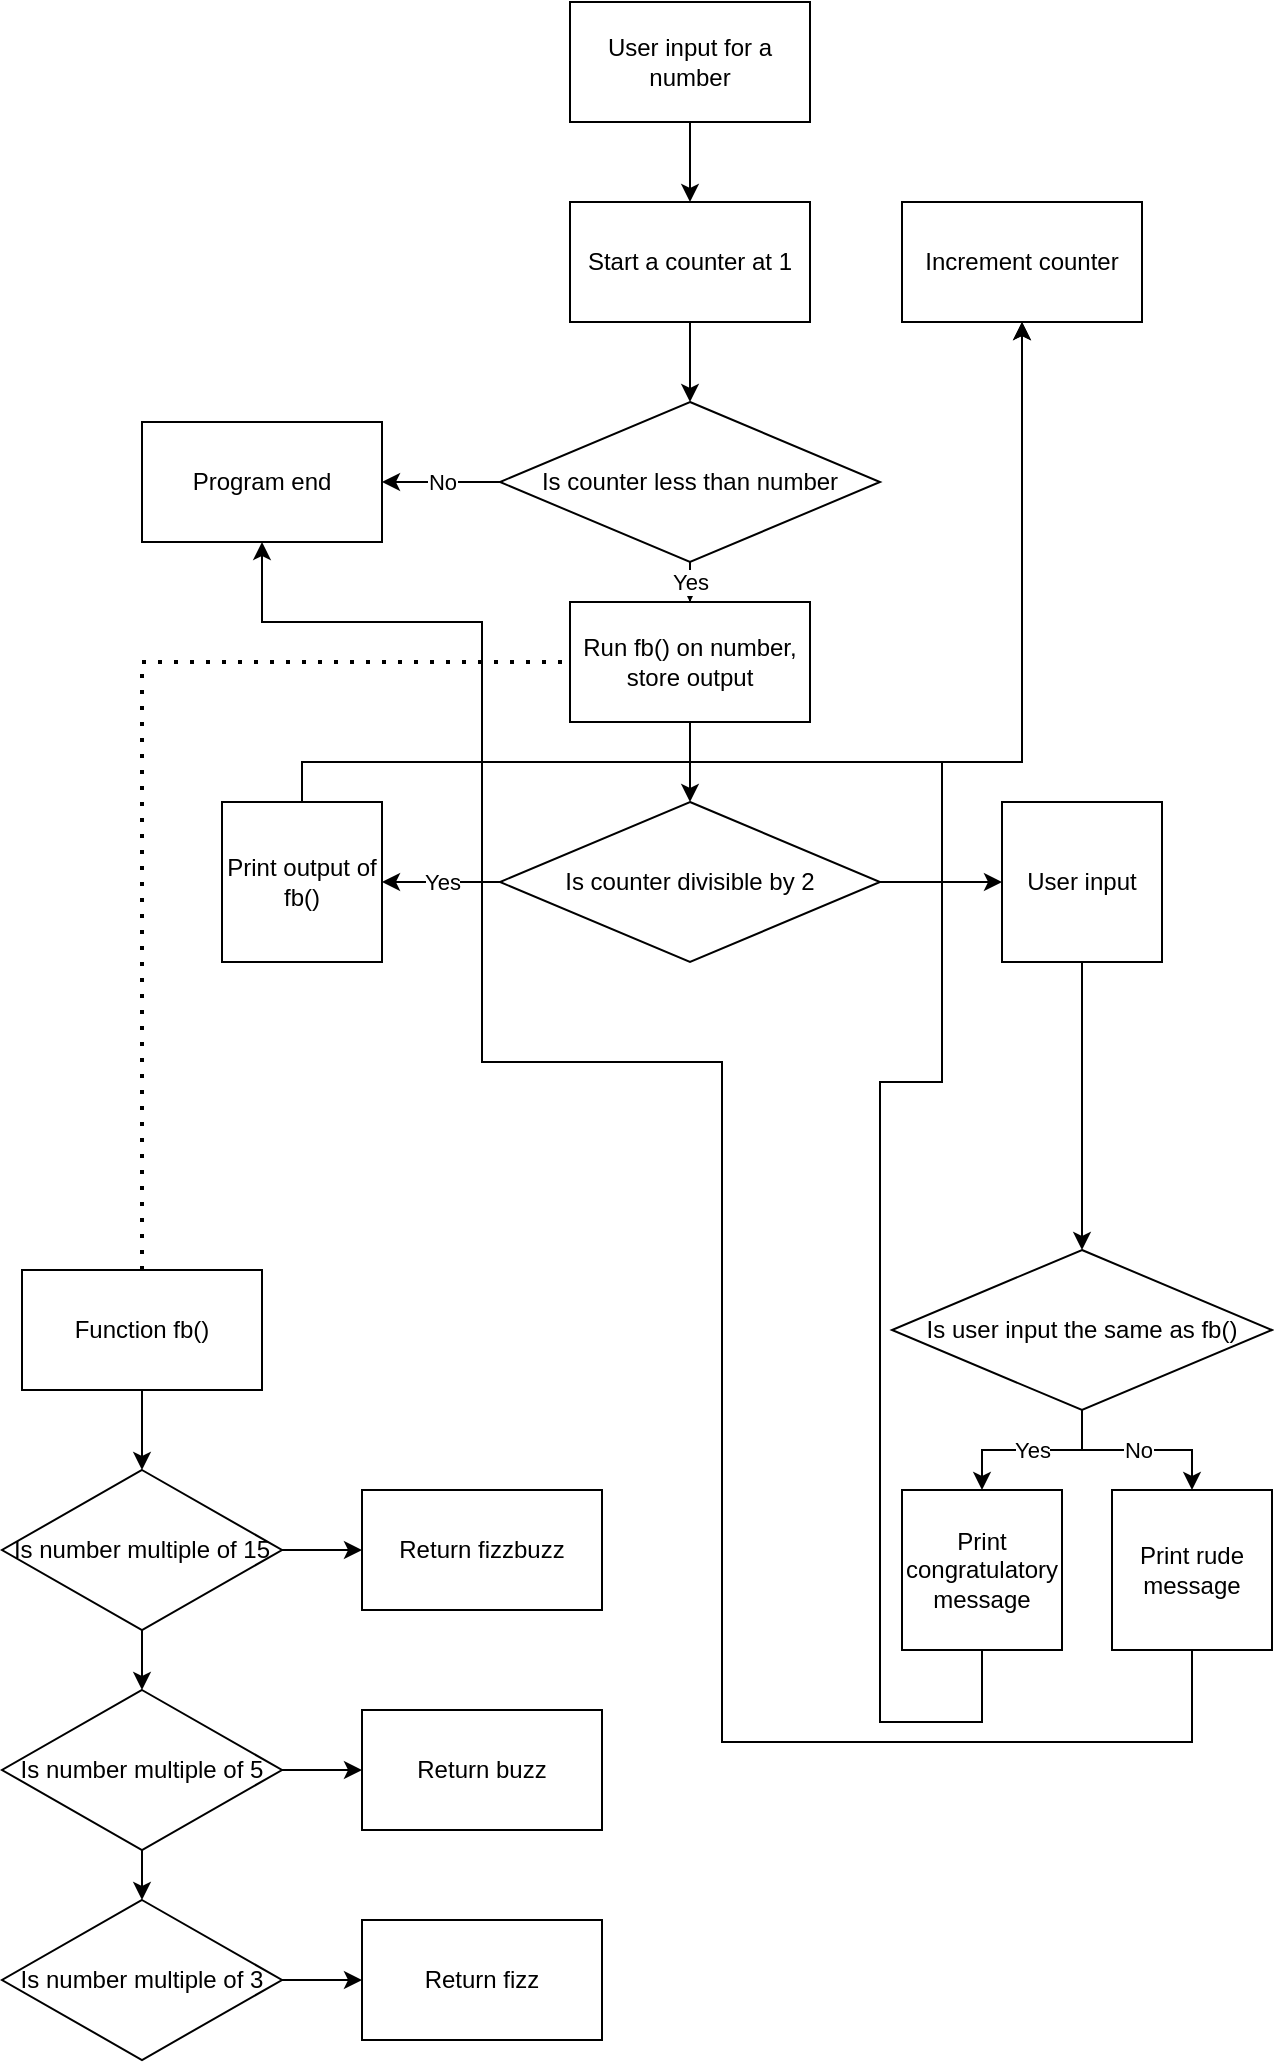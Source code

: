 <mxfile version="26.0.13">
  <diagram id="C5RBs43oDa-KdzZeNtuy" name="Page-1">
    <mxGraphModel dx="1558" dy="989" grid="1" gridSize="10" guides="1" tooltips="1" connect="1" arrows="1" fold="1" page="1" pageScale="1" pageWidth="827" pageHeight="1169" math="0" shadow="0">
      <root>
        <mxCell id="WIyWlLk6GJQsqaUBKTNV-0" />
        <mxCell id="WIyWlLk6GJQsqaUBKTNV-1" parent="WIyWlLk6GJQsqaUBKTNV-0" />
        <mxCell id="Wa81t80C9Mi1-pqYMIvj-2" style="edgeStyle=orthogonalEdgeStyle;rounded=0;orthogonalLoop=1;jettySize=auto;html=1;exitX=0.5;exitY=1;exitDx=0;exitDy=0;entryX=0.5;entryY=0;entryDx=0;entryDy=0;" parent="WIyWlLk6GJQsqaUBKTNV-1" source="Wa81t80C9Mi1-pqYMIvj-0" target="Wa81t80C9Mi1-pqYMIvj-1" edge="1">
          <mxGeometry relative="1" as="geometry" />
        </mxCell>
        <mxCell id="Wa81t80C9Mi1-pqYMIvj-0" value="User input for a number" style="rounded=0;whiteSpace=wrap;html=1;" parent="WIyWlLk6GJQsqaUBKTNV-1" vertex="1">
          <mxGeometry x="294" y="140" width="120" height="60" as="geometry" />
        </mxCell>
        <mxCell id="Wa81t80C9Mi1-pqYMIvj-5" style="edgeStyle=orthogonalEdgeStyle;rounded=0;orthogonalLoop=1;jettySize=auto;html=1;" parent="WIyWlLk6GJQsqaUBKTNV-1" source="Wa81t80C9Mi1-pqYMIvj-1" target="Wa81t80C9Mi1-pqYMIvj-4" edge="1">
          <mxGeometry relative="1" as="geometry" />
        </mxCell>
        <mxCell id="Wa81t80C9Mi1-pqYMIvj-1" value="Start a counter at 1" style="rounded=0;whiteSpace=wrap;html=1;" parent="WIyWlLk6GJQsqaUBKTNV-1" vertex="1">
          <mxGeometry x="294" y="240" width="120" height="60" as="geometry" />
        </mxCell>
        <mxCell id="Wa81t80C9Mi1-pqYMIvj-3" value="Increment counter" style="rounded=0;whiteSpace=wrap;html=1;" parent="WIyWlLk6GJQsqaUBKTNV-1" vertex="1">
          <mxGeometry x="460" y="240" width="120" height="60" as="geometry" />
        </mxCell>
        <mxCell id="etCQB0MDVgNDhWtDbAoa-2" value="No" style="edgeStyle=orthogonalEdgeStyle;rounded=0;orthogonalLoop=1;jettySize=auto;html=1;" edge="1" parent="WIyWlLk6GJQsqaUBKTNV-1" source="Wa81t80C9Mi1-pqYMIvj-4" target="etCQB0MDVgNDhWtDbAoa-1">
          <mxGeometry relative="1" as="geometry" />
        </mxCell>
        <mxCell id="etCQB0MDVgNDhWtDbAoa-3" value="Yes" style="edgeStyle=orthogonalEdgeStyle;rounded=0;orthogonalLoop=1;jettySize=auto;html=1;exitX=0.5;exitY=1;exitDx=0;exitDy=0;" edge="1" parent="WIyWlLk6GJQsqaUBKTNV-1" source="Wa81t80C9Mi1-pqYMIvj-4" target="etCQB0MDVgNDhWtDbAoa-0">
          <mxGeometry relative="1" as="geometry" />
        </mxCell>
        <mxCell id="Wa81t80C9Mi1-pqYMIvj-4" value="Is counter less than number" style="rhombus;whiteSpace=wrap;html=1;" parent="WIyWlLk6GJQsqaUBKTNV-1" vertex="1">
          <mxGeometry x="259" y="340" width="190" height="80" as="geometry" />
        </mxCell>
        <mxCell id="Wa81t80C9Mi1-pqYMIvj-13" value="" style="edgeStyle=orthogonalEdgeStyle;rounded=0;orthogonalLoop=1;jettySize=auto;html=1;" parent="WIyWlLk6GJQsqaUBKTNV-1" source="Wa81t80C9Mi1-pqYMIvj-6" target="Wa81t80C9Mi1-pqYMIvj-10" edge="1">
          <mxGeometry relative="1" as="geometry" />
        </mxCell>
        <mxCell id="Wa81t80C9Mi1-pqYMIvj-17" value="" style="edgeStyle=orthogonalEdgeStyle;rounded=0;orthogonalLoop=1;jettySize=auto;html=1;" parent="WIyWlLk6GJQsqaUBKTNV-1" source="Wa81t80C9Mi1-pqYMIvj-6" target="Wa81t80C9Mi1-pqYMIvj-7" edge="1">
          <mxGeometry relative="1" as="geometry" />
        </mxCell>
        <mxCell id="Wa81t80C9Mi1-pqYMIvj-6" value="Is number multiple of 15" style="rhombus;whiteSpace=wrap;html=1;" parent="WIyWlLk6GJQsqaUBKTNV-1" vertex="1">
          <mxGeometry x="10" y="874" width="140" height="80" as="geometry" />
        </mxCell>
        <mxCell id="Wa81t80C9Mi1-pqYMIvj-14" value="" style="edgeStyle=orthogonalEdgeStyle;rounded=0;orthogonalLoop=1;jettySize=auto;html=1;" parent="WIyWlLk6GJQsqaUBKTNV-1" source="Wa81t80C9Mi1-pqYMIvj-7" target="Wa81t80C9Mi1-pqYMIvj-11" edge="1">
          <mxGeometry relative="1" as="geometry" />
        </mxCell>
        <mxCell id="Wa81t80C9Mi1-pqYMIvj-16" value="" style="edgeStyle=orthogonalEdgeStyle;rounded=0;orthogonalLoop=1;jettySize=auto;html=1;" parent="WIyWlLk6GJQsqaUBKTNV-1" source="Wa81t80C9Mi1-pqYMIvj-7" target="Wa81t80C9Mi1-pqYMIvj-8" edge="1">
          <mxGeometry relative="1" as="geometry" />
        </mxCell>
        <mxCell id="Wa81t80C9Mi1-pqYMIvj-7" value="Is number multiple of 5" style="rhombus;whiteSpace=wrap;html=1;" parent="WIyWlLk6GJQsqaUBKTNV-1" vertex="1">
          <mxGeometry x="10" y="984" width="140" height="80" as="geometry" />
        </mxCell>
        <mxCell id="Wa81t80C9Mi1-pqYMIvj-15" value="" style="edgeStyle=orthogonalEdgeStyle;rounded=0;orthogonalLoop=1;jettySize=auto;html=1;" parent="WIyWlLk6GJQsqaUBKTNV-1" source="Wa81t80C9Mi1-pqYMIvj-8" target="Wa81t80C9Mi1-pqYMIvj-12" edge="1">
          <mxGeometry relative="1" as="geometry" />
        </mxCell>
        <mxCell id="Wa81t80C9Mi1-pqYMIvj-8" value="Is number multiple of 3" style="rhombus;whiteSpace=wrap;html=1;" parent="WIyWlLk6GJQsqaUBKTNV-1" vertex="1">
          <mxGeometry x="10" y="1089" width="140" height="80" as="geometry" />
        </mxCell>
        <mxCell id="Wa81t80C9Mi1-pqYMIvj-10" value="&lt;div&gt;Return fizzbuzz&lt;/div&gt;" style="rounded=0;whiteSpace=wrap;html=1;" parent="WIyWlLk6GJQsqaUBKTNV-1" vertex="1">
          <mxGeometry x="190" y="884" width="120" height="60" as="geometry" />
        </mxCell>
        <mxCell id="Wa81t80C9Mi1-pqYMIvj-11" value="Return buzz" style="rounded=0;whiteSpace=wrap;html=1;" parent="WIyWlLk6GJQsqaUBKTNV-1" vertex="1">
          <mxGeometry x="190" y="994" width="120" height="60" as="geometry" />
        </mxCell>
        <mxCell id="Wa81t80C9Mi1-pqYMIvj-12" value="Return fizz" style="rounded=0;whiteSpace=wrap;html=1;" parent="WIyWlLk6GJQsqaUBKTNV-1" vertex="1">
          <mxGeometry x="190" y="1099" width="120" height="60" as="geometry" />
        </mxCell>
        <mxCell id="Wa81t80C9Mi1-pqYMIvj-19" style="edgeStyle=orthogonalEdgeStyle;rounded=0;orthogonalLoop=1;jettySize=auto;html=1;entryX=0.5;entryY=0;entryDx=0;entryDy=0;" parent="WIyWlLk6GJQsqaUBKTNV-1" source="Wa81t80C9Mi1-pqYMIvj-18" target="Wa81t80C9Mi1-pqYMIvj-6" edge="1">
          <mxGeometry relative="1" as="geometry" />
        </mxCell>
        <mxCell id="Wa81t80C9Mi1-pqYMIvj-18" value="Function fb()" style="rounded=0;whiteSpace=wrap;html=1;" parent="WIyWlLk6GJQsqaUBKTNV-1" vertex="1">
          <mxGeometry x="20" y="774" width="120" height="60" as="geometry" />
        </mxCell>
        <mxCell id="etCQB0MDVgNDhWtDbAoa-6" style="edgeStyle=orthogonalEdgeStyle;rounded=0;orthogonalLoop=1;jettySize=auto;html=1;" edge="1" parent="WIyWlLk6GJQsqaUBKTNV-1" source="etCQB0MDVgNDhWtDbAoa-0" target="etCQB0MDVgNDhWtDbAoa-5">
          <mxGeometry relative="1" as="geometry" />
        </mxCell>
        <mxCell id="etCQB0MDVgNDhWtDbAoa-0" value="Run fb() on number, store output" style="rounded=0;whiteSpace=wrap;html=1;" vertex="1" parent="WIyWlLk6GJQsqaUBKTNV-1">
          <mxGeometry x="294" y="440" width="120" height="60" as="geometry" />
        </mxCell>
        <mxCell id="etCQB0MDVgNDhWtDbAoa-1" value="Program end" style="rounded=0;whiteSpace=wrap;html=1;" vertex="1" parent="WIyWlLk6GJQsqaUBKTNV-1">
          <mxGeometry x="80" y="350" width="120" height="60" as="geometry" />
        </mxCell>
        <mxCell id="etCQB0MDVgNDhWtDbAoa-9" value="Yes" style="edgeStyle=orthogonalEdgeStyle;rounded=0;orthogonalLoop=1;jettySize=auto;html=1;exitX=0;exitY=0.5;exitDx=0;exitDy=0;entryX=1;entryY=0.5;entryDx=0;entryDy=0;" edge="1" parent="WIyWlLk6GJQsqaUBKTNV-1" source="etCQB0MDVgNDhWtDbAoa-5" target="etCQB0MDVgNDhWtDbAoa-8">
          <mxGeometry relative="1" as="geometry" />
        </mxCell>
        <mxCell id="etCQB0MDVgNDhWtDbAoa-13" style="edgeStyle=orthogonalEdgeStyle;rounded=0;orthogonalLoop=1;jettySize=auto;html=1;" edge="1" parent="WIyWlLk6GJQsqaUBKTNV-1" source="etCQB0MDVgNDhWtDbAoa-5" target="etCQB0MDVgNDhWtDbAoa-12">
          <mxGeometry relative="1" as="geometry" />
        </mxCell>
        <mxCell id="etCQB0MDVgNDhWtDbAoa-5" value="Is counter divisible by 2" style="rhombus;whiteSpace=wrap;html=1;" vertex="1" parent="WIyWlLk6GJQsqaUBKTNV-1">
          <mxGeometry x="259" y="540" width="190" height="80" as="geometry" />
        </mxCell>
        <mxCell id="etCQB0MDVgNDhWtDbAoa-7" value="" style="endArrow=none;dashed=1;html=1;dashPattern=1 3;strokeWidth=2;rounded=0;exitX=0.5;exitY=0;exitDx=0;exitDy=0;entryX=0;entryY=0.5;entryDx=0;entryDy=0;" edge="1" parent="WIyWlLk6GJQsqaUBKTNV-1" source="Wa81t80C9Mi1-pqYMIvj-18" target="etCQB0MDVgNDhWtDbAoa-0">
          <mxGeometry width="50" height="50" relative="1" as="geometry">
            <mxPoint x="390" y="560" as="sourcePoint" />
            <mxPoint x="440" y="510" as="targetPoint" />
            <Array as="points">
              <mxPoint x="80" y="470" />
            </Array>
          </mxGeometry>
        </mxCell>
        <mxCell id="etCQB0MDVgNDhWtDbAoa-11" style="edgeStyle=orthogonalEdgeStyle;rounded=0;orthogonalLoop=1;jettySize=auto;html=1;entryX=0.5;entryY=1;entryDx=0;entryDy=0;" edge="1" parent="WIyWlLk6GJQsqaUBKTNV-1" source="etCQB0MDVgNDhWtDbAoa-8" target="Wa81t80C9Mi1-pqYMIvj-3">
          <mxGeometry relative="1" as="geometry">
            <Array as="points">
              <mxPoint x="160" y="520" />
              <mxPoint x="520" y="520" />
            </Array>
          </mxGeometry>
        </mxCell>
        <mxCell id="etCQB0MDVgNDhWtDbAoa-8" value="Print output of fb()" style="whiteSpace=wrap;html=1;aspect=fixed;" vertex="1" parent="WIyWlLk6GJQsqaUBKTNV-1">
          <mxGeometry x="120" y="540" width="80" height="80" as="geometry" />
        </mxCell>
        <mxCell id="etCQB0MDVgNDhWtDbAoa-18" style="edgeStyle=orthogonalEdgeStyle;rounded=0;orthogonalLoop=1;jettySize=auto;html=1;" edge="1" parent="WIyWlLk6GJQsqaUBKTNV-1" source="etCQB0MDVgNDhWtDbAoa-12" target="etCQB0MDVgNDhWtDbAoa-16">
          <mxGeometry relative="1" as="geometry" />
        </mxCell>
        <mxCell id="etCQB0MDVgNDhWtDbAoa-12" value="User input" style="whiteSpace=wrap;html=1;aspect=fixed;" vertex="1" parent="WIyWlLk6GJQsqaUBKTNV-1">
          <mxGeometry x="510" y="540" width="80" height="80" as="geometry" />
        </mxCell>
        <mxCell id="etCQB0MDVgNDhWtDbAoa-21" value="No" style="edgeStyle=orthogonalEdgeStyle;rounded=0;orthogonalLoop=1;jettySize=auto;html=1;" edge="1" parent="WIyWlLk6GJQsqaUBKTNV-1" source="etCQB0MDVgNDhWtDbAoa-16" target="etCQB0MDVgNDhWtDbAoa-19">
          <mxGeometry relative="1" as="geometry" />
        </mxCell>
        <mxCell id="etCQB0MDVgNDhWtDbAoa-22" value="Yes" style="edgeStyle=orthogonalEdgeStyle;rounded=0;orthogonalLoop=1;jettySize=auto;html=1;entryX=0.5;entryY=0;entryDx=0;entryDy=0;" edge="1" parent="WIyWlLk6GJQsqaUBKTNV-1" source="etCQB0MDVgNDhWtDbAoa-16" target="etCQB0MDVgNDhWtDbAoa-20">
          <mxGeometry relative="1" as="geometry" />
        </mxCell>
        <mxCell id="etCQB0MDVgNDhWtDbAoa-16" value="Is user input the same as fb()" style="rhombus;whiteSpace=wrap;html=1;" vertex="1" parent="WIyWlLk6GJQsqaUBKTNV-1">
          <mxGeometry x="455" y="764" width="190" height="80" as="geometry" />
        </mxCell>
        <mxCell id="etCQB0MDVgNDhWtDbAoa-26" style="edgeStyle=orthogonalEdgeStyle;rounded=0;orthogonalLoop=1;jettySize=auto;html=1;entryX=0.5;entryY=1;entryDx=0;entryDy=0;" edge="1" parent="WIyWlLk6GJQsqaUBKTNV-1" source="etCQB0MDVgNDhWtDbAoa-19" target="etCQB0MDVgNDhWtDbAoa-1">
          <mxGeometry relative="1" as="geometry">
            <Array as="points">
              <mxPoint x="605" y="1010" />
              <mxPoint x="370" y="1010" />
              <mxPoint x="370" y="670" />
              <mxPoint x="250" y="670" />
              <mxPoint x="250" y="450" />
              <mxPoint x="140" y="450" />
            </Array>
          </mxGeometry>
        </mxCell>
        <mxCell id="etCQB0MDVgNDhWtDbAoa-19" value="Print rude message" style="whiteSpace=wrap;html=1;aspect=fixed;" vertex="1" parent="WIyWlLk6GJQsqaUBKTNV-1">
          <mxGeometry x="565" y="884" width="80" height="80" as="geometry" />
        </mxCell>
        <mxCell id="etCQB0MDVgNDhWtDbAoa-20" value="Print congratulatory message" style="whiteSpace=wrap;html=1;aspect=fixed;" vertex="1" parent="WIyWlLk6GJQsqaUBKTNV-1">
          <mxGeometry x="460" y="884" width="80" height="80" as="geometry" />
        </mxCell>
        <mxCell id="etCQB0MDVgNDhWtDbAoa-25" style="edgeStyle=orthogonalEdgeStyle;rounded=0;orthogonalLoop=1;jettySize=auto;html=1;entryX=0.5;entryY=1;entryDx=0;entryDy=0;" edge="1" parent="WIyWlLk6GJQsqaUBKTNV-1" target="Wa81t80C9Mi1-pqYMIvj-3">
          <mxGeometry relative="1" as="geometry">
            <mxPoint x="519" y="490" as="targetPoint" />
            <mxPoint x="500" y="964" as="sourcePoint" />
            <Array as="points">
              <mxPoint x="500" y="1000" />
              <mxPoint x="449" y="1000" />
              <mxPoint x="449" y="680" />
              <mxPoint x="480" y="680" />
              <mxPoint x="480" y="520" />
              <mxPoint x="520" y="520" />
            </Array>
          </mxGeometry>
        </mxCell>
      </root>
    </mxGraphModel>
  </diagram>
</mxfile>
